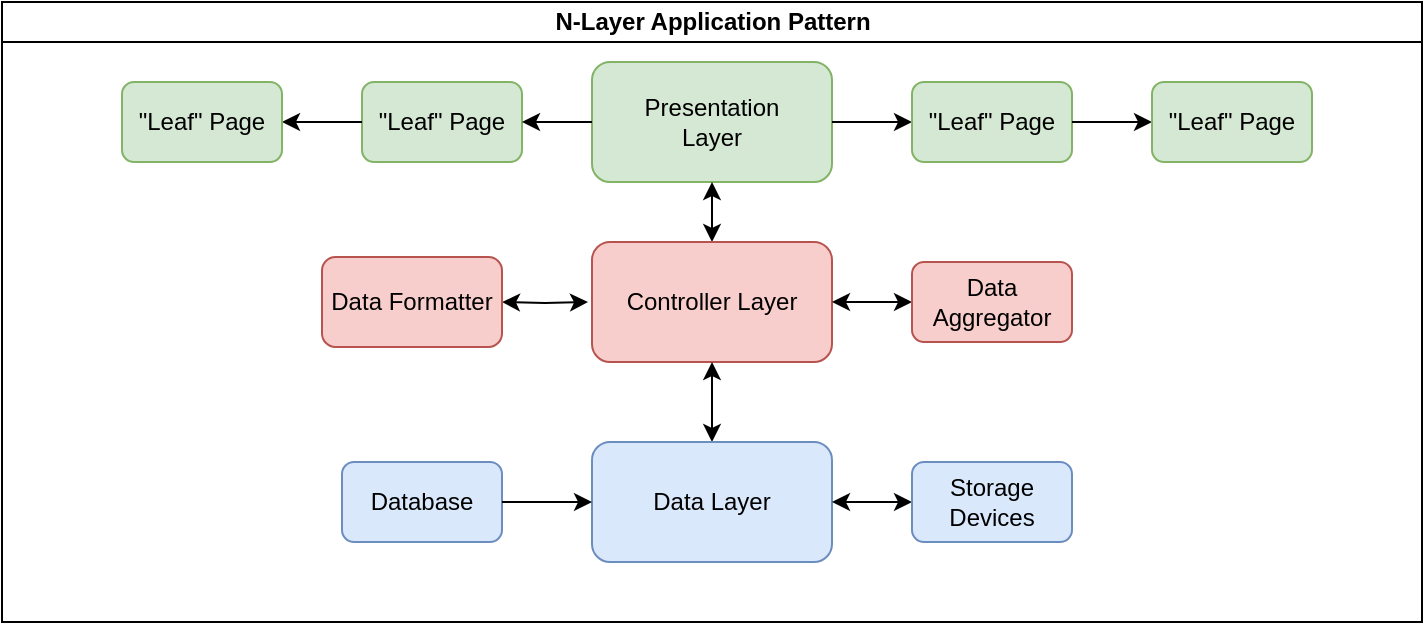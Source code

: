 <mxfile version="13.6.2" type="device"><diagram id="prtHgNgQTEPvFCAcTncT" name="Page-1"><mxGraphModel dx="1106" dy="853" grid="1" gridSize="10" guides="1" tooltips="1" connect="1" arrows="1" fold="1" page="1" pageScale="1" pageWidth="827" pageHeight="1169" math="0" shadow="0"><root><mxCell id="0"/><mxCell id="1" parent="0"/><mxCell id="dNxyNK7c78bLwvsdeMH5-11" value="N-Layer Application Pattern" style="swimlane;html=1;startSize=20;horizontal=1;containerType=tree;glass=0;" parent="1" vertex="1"><mxGeometry x="40" y="80" width="710" height="310" as="geometry"/></mxCell><mxCell id="FiQ8TAVc3xcUtL1eoHz1-1" value="Presentation&lt;br&gt;Layer" style="rounded=1;whiteSpace=wrap;html=1;fillColor=#d5e8d4;strokeColor=#82b366;" vertex="1" parent="dNxyNK7c78bLwvsdeMH5-11"><mxGeometry x="295" y="30" width="120" height="60" as="geometry"/></mxCell><mxCell id="FiQ8TAVc3xcUtL1eoHz1-2" value="" style="edgeStyle=orthogonalEdgeStyle;rounded=0;orthogonalLoop=1;jettySize=auto;html=1;" edge="1" source="FiQ8TAVc3xcUtL1eoHz1-1" target="FiQ8TAVc3xcUtL1eoHz1-3" parent="dNxyNK7c78bLwvsdeMH5-11"><mxGeometry relative="1" as="geometry"/></mxCell><mxCell id="FiQ8TAVc3xcUtL1eoHz1-3" value="&quot;Leaf&quot; Page" style="rounded=1;whiteSpace=wrap;html=1;fillColor=#d5e8d4;strokeColor=#82b366;" vertex="1" parent="dNxyNK7c78bLwvsdeMH5-11"><mxGeometry x="455" y="40" width="80" height="40" as="geometry"/></mxCell><mxCell id="FiQ8TAVc3xcUtL1eoHz1-4" value="" style="edgeStyle=orthogonalEdgeStyle;rounded=0;orthogonalLoop=1;jettySize=auto;html=1;" edge="1" target="FiQ8TAVc3xcUtL1eoHz1-5" source="FiQ8TAVc3xcUtL1eoHz1-3" parent="dNxyNK7c78bLwvsdeMH5-11"><mxGeometry relative="1" as="geometry"><mxPoint x="455" y="140" as="sourcePoint"/></mxGeometry></mxCell><mxCell id="FiQ8TAVc3xcUtL1eoHz1-5" value="&quot;Leaf&quot; Page" style="rounded=1;whiteSpace=wrap;html=1;fillColor=#d5e8d4;strokeColor=#82b366;" vertex="1" parent="dNxyNK7c78bLwvsdeMH5-11"><mxGeometry x="575" y="40" width="80" height="40" as="geometry"/></mxCell><mxCell id="FiQ8TAVc3xcUtL1eoHz1-8" value="&quot;Leaf&quot; Page" style="rounded=1;whiteSpace=wrap;html=1;fillColor=#d5e8d4;strokeColor=#82b366;" vertex="1" parent="dNxyNK7c78bLwvsdeMH5-11"><mxGeometry x="180" y="40" width="80" height="40" as="geometry"/></mxCell><mxCell id="FiQ8TAVc3xcUtL1eoHz1-11" value="" style="edgeStyle=orthogonalEdgeStyle;rounded=0;orthogonalLoop=1;jettySize=auto;html=1;entryX=1;entryY=0.5;entryDx=0;entryDy=0;" edge="1" source="FiQ8TAVc3xcUtL1eoHz1-1" target="FiQ8TAVc3xcUtL1eoHz1-8" parent="dNxyNK7c78bLwvsdeMH5-11"><mxGeometry relative="1" as="geometry"/></mxCell><mxCell id="FiQ8TAVc3xcUtL1eoHz1-15" value="" style="edgeStyle=orthogonalEdgeStyle;rounded=0;orthogonalLoop=1;jettySize=auto;html=1;entryX=1;entryY=0.5;entryDx=0;entryDy=0;" edge="1" target="FiQ8TAVc3xcUtL1eoHz1-16" source="FiQ8TAVc3xcUtL1eoHz1-8" parent="dNxyNK7c78bLwvsdeMH5-11"><mxGeometry relative="1" as="geometry"><mxPoint x="335" y="140" as="sourcePoint"/></mxGeometry></mxCell><mxCell id="FiQ8TAVc3xcUtL1eoHz1-16" value="&quot;Leaf&quot; Page" style="rounded=1;whiteSpace=wrap;html=1;fillColor=#d5e8d4;strokeColor=#82b366;" vertex="1" parent="dNxyNK7c78bLwvsdeMH5-11"><mxGeometry x="60" y="40" width="80" height="40" as="geometry"/></mxCell><mxCell id="FiQ8TAVc3xcUtL1eoHz1-17" value="" style="edgeStyle=orthogonalEdgeStyle;rounded=0;orthogonalLoop=1;jettySize=auto;html=1;startArrow=classic;startFill=1;" edge="1" source="FiQ8TAVc3xcUtL1eoHz1-1" target="FiQ8TAVc3xcUtL1eoHz1-18" parent="dNxyNK7c78bLwvsdeMH5-11"><mxGeometry relative="1" as="geometry"/></mxCell><mxCell id="FiQ8TAVc3xcUtL1eoHz1-18" value="Controller Layer" style="rounded=1;whiteSpace=wrap;html=1;fillColor=#f8cecc;strokeColor=#b85450;" vertex="1" parent="dNxyNK7c78bLwvsdeMH5-11"><mxGeometry x="295" y="120" width="120" height="60" as="geometry"/></mxCell><mxCell id="FiQ8TAVc3xcUtL1eoHz1-21" value="" style="edgeStyle=orthogonalEdgeStyle;rounded=0;orthogonalLoop=1;jettySize=auto;html=1;exitX=1;exitY=0.5;exitDx=0;exitDy=0;entryX=0;entryY=0.5;entryDx=0;entryDy=0;startArrow=classic;startFill=1;" edge="1" target="FiQ8TAVc3xcUtL1eoHz1-22" source="FiQ8TAVc3xcUtL1eoHz1-18" parent="dNxyNK7c78bLwvsdeMH5-11"><mxGeometry relative="1" as="geometry"><mxPoint x="395" y="170" as="sourcePoint"/><Array as="points"/></mxGeometry></mxCell><mxCell id="FiQ8TAVc3xcUtL1eoHz1-22" value="Data Aggregator" style="rounded=1;whiteSpace=wrap;html=1;fillColor=#f8cecc;strokeColor=#b85450;" vertex="1" parent="dNxyNK7c78bLwvsdeMH5-11"><mxGeometry x="455" y="130" width="80" height="40" as="geometry"/></mxCell><mxCell id="FiQ8TAVc3xcUtL1eoHz1-27" value="" style="edgeStyle=orthogonalEdgeStyle;rounded=0;orthogonalLoop=1;jettySize=auto;html=1;startArrow=classic;startFill=1;" edge="1" target="FiQ8TAVc3xcUtL1eoHz1-28" parent="dNxyNK7c78bLwvsdeMH5-11"><mxGeometry relative="1" as="geometry"><mxPoint x="293" y="150" as="sourcePoint"/></mxGeometry></mxCell><mxCell id="FiQ8TAVc3xcUtL1eoHz1-28" value="Data Formatter" style="rounded=1;whiteSpace=wrap;html=1;fillColor=#f8cecc;strokeColor=#b85450;" vertex="1" parent="dNxyNK7c78bLwvsdeMH5-11"><mxGeometry x="160" y="127.5" width="90" height="45" as="geometry"/></mxCell><mxCell id="FiQ8TAVc3xcUtL1eoHz1-31" value="" style="edgeStyle=orthogonalEdgeStyle;rounded=0;orthogonalLoop=1;jettySize=auto;html=1;startArrow=classic;startFill=1;" edge="1" target="FiQ8TAVc3xcUtL1eoHz1-32" source="FiQ8TAVc3xcUtL1eoHz1-18" parent="dNxyNK7c78bLwvsdeMH5-11"><mxGeometry relative="1" as="geometry"><mxPoint x="395" y="170" as="sourcePoint"/></mxGeometry></mxCell><mxCell id="FiQ8TAVc3xcUtL1eoHz1-32" value="Data Layer" style="rounded=1;whiteSpace=wrap;html=1;fillColor=#dae8fc;strokeColor=#6c8ebf;" vertex="1" parent="dNxyNK7c78bLwvsdeMH5-11"><mxGeometry x="295" y="220" width="120" height="60" as="geometry"/></mxCell><mxCell id="FiQ8TAVc3xcUtL1eoHz1-33" value="" style="edgeStyle=orthogonalEdgeStyle;rounded=0;orthogonalLoop=1;jettySize=auto;html=1;startArrow=classic;startFill=1;exitX=1;exitY=0.5;exitDx=0;exitDy=0;" edge="1" target="FiQ8TAVc3xcUtL1eoHz1-34" source="FiQ8TAVc3xcUtL1eoHz1-32" parent="dNxyNK7c78bLwvsdeMH5-11"><mxGeometry relative="1" as="geometry"><mxPoint x="395" y="260" as="sourcePoint"/></mxGeometry></mxCell><mxCell id="FiQ8TAVc3xcUtL1eoHz1-34" value="Storage Devices" style="rounded=1;whiteSpace=wrap;html=1;fillColor=#dae8fc;strokeColor=#6c8ebf;" vertex="1" parent="dNxyNK7c78bLwvsdeMH5-11"><mxGeometry x="455" y="230" width="80" height="40" as="geometry"/></mxCell><mxCell id="FiQ8TAVc3xcUtL1eoHz1-35" value="Database" style="rounded=1;whiteSpace=wrap;html=1;fillColor=#dae8fc;strokeColor=#6c8ebf;" vertex="1" parent="dNxyNK7c78bLwvsdeMH5-11"><mxGeometry x="170" y="230" width="80" height="40" as="geometry"/></mxCell><mxCell id="FiQ8TAVc3xcUtL1eoHz1-38" value="" style="edgeStyle=orthogonalEdgeStyle;rounded=0;orthogonalLoop=1;jettySize=auto;html=1;entryX=0;entryY=0.5;entryDx=0;entryDy=0;" edge="1" source="FiQ8TAVc3xcUtL1eoHz1-35" target="FiQ8TAVc3xcUtL1eoHz1-32" parent="dNxyNK7c78bLwvsdeMH5-11"><mxGeometry relative="1" as="geometry"><mxPoint x="300" y="250" as="targetPoint"/></mxGeometry></mxCell></root></mxGraphModel></diagram></mxfile>